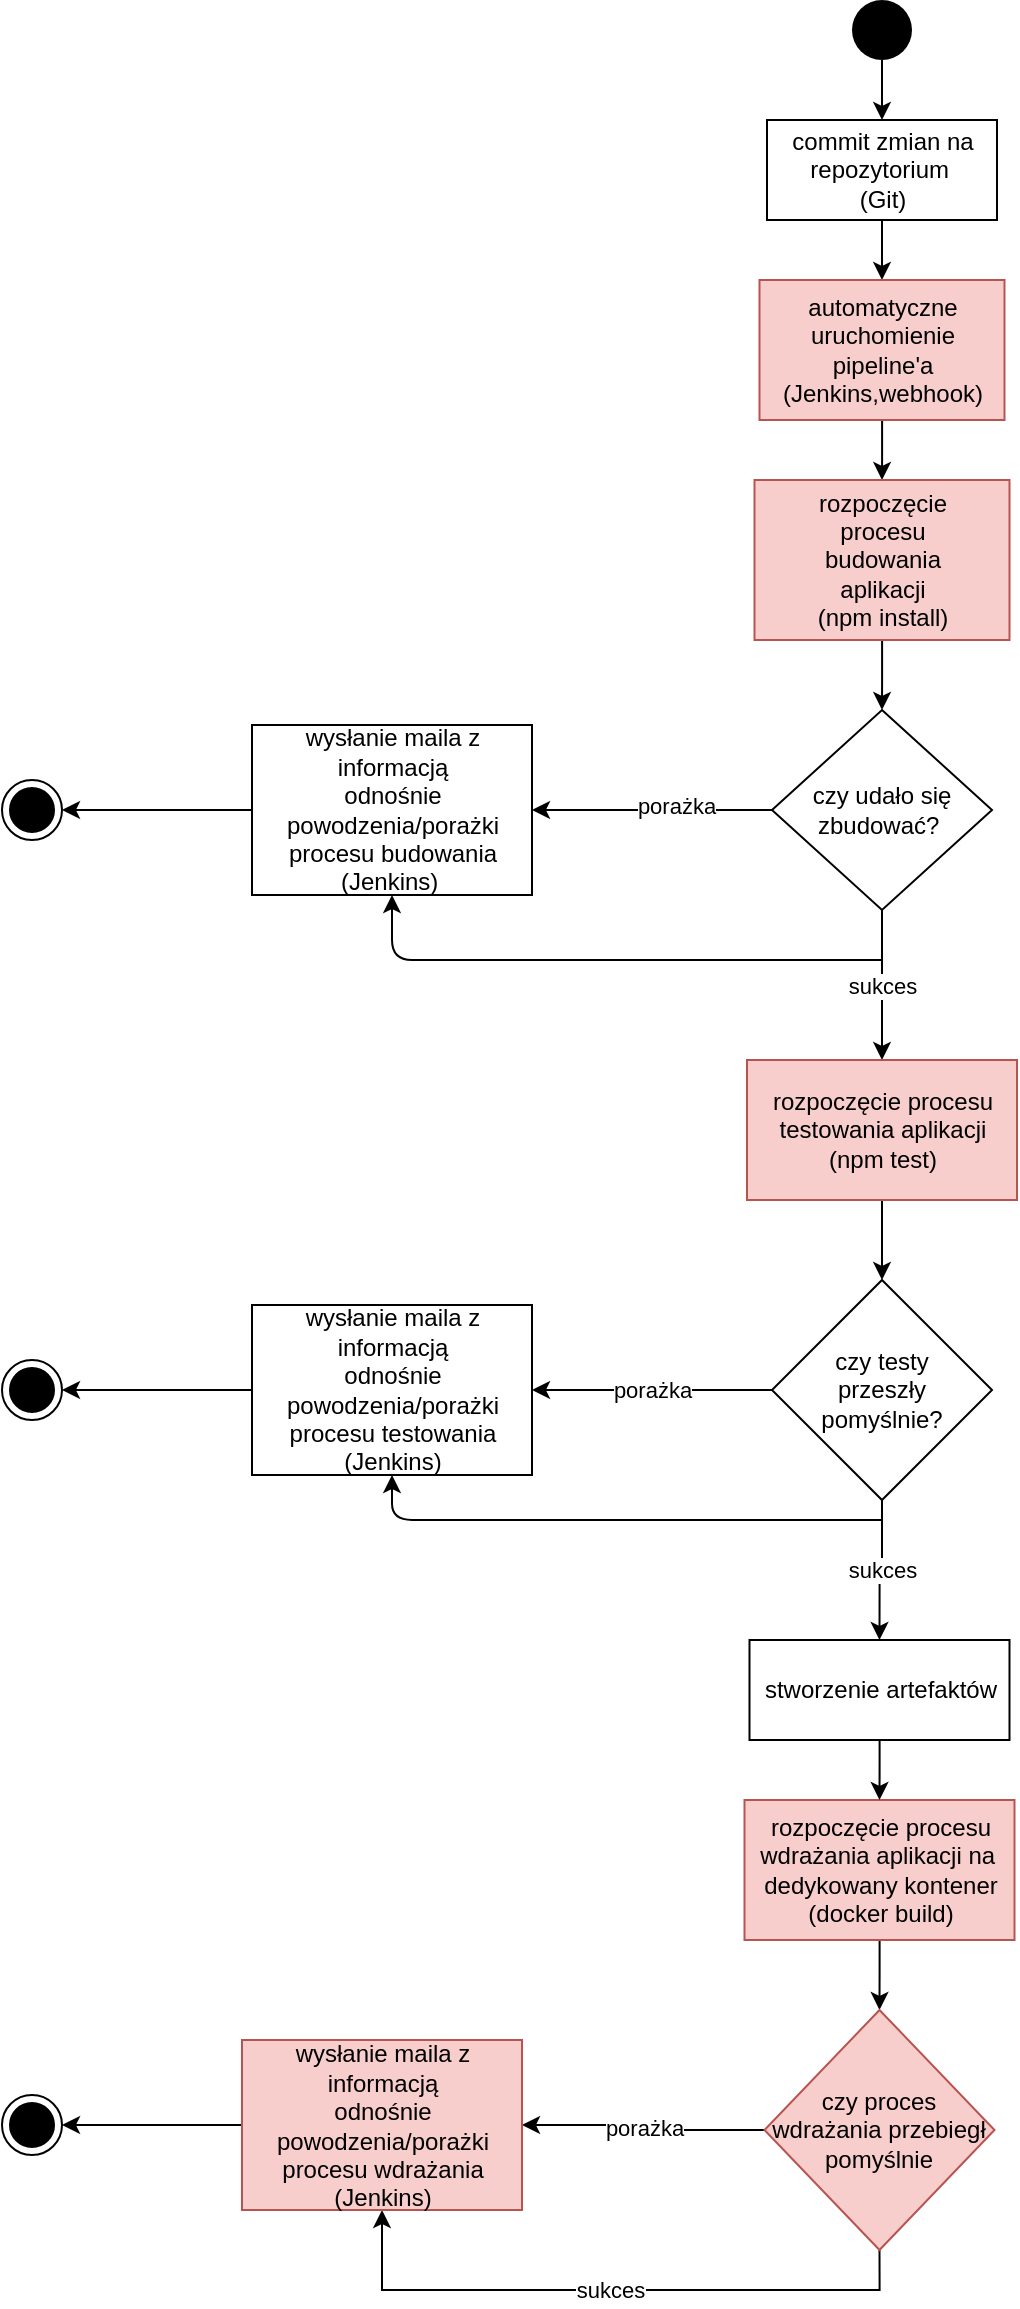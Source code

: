 <mxfile version="14.6.13" type="device"><diagram id="sjEfbyIHcKrrTcEHamUZ" name="Page-1"><mxGraphModel dx="1422" dy="772" grid="1" gridSize="10" guides="1" tooltips="1" connect="1" arrows="1" fold="1" page="1" pageScale="1" pageWidth="1169" pageHeight="827" math="0" shadow="0"><root><mxCell id="0"/><mxCell id="1" parent="0"/><mxCell id="N40CsYxSSRj3L0l9Q8gX-4" style="edgeStyle=orthogonalEdgeStyle;rounded=0;orthogonalLoop=1;jettySize=auto;html=1;entryX=0.5;entryY=0;entryDx=0;entryDy=0;" parent="1" source="N40CsYxSSRj3L0l9Q8gX-1" target="N40CsYxSSRj3L0l9Q8gX-3" edge="1"><mxGeometry relative="1" as="geometry"/></mxCell><mxCell id="N40CsYxSSRj3L0l9Q8gX-1" value="" style="ellipse;fillColor=#000000;strokeColor=none;fontColor=#33FF33;" parent="1" vertex="1"><mxGeometry x="585" y="60" width="30" height="30" as="geometry"/></mxCell><mxCell id="N40CsYxSSRj3L0l9Q8gX-6" style="edgeStyle=orthogonalEdgeStyle;rounded=0;orthogonalLoop=1;jettySize=auto;html=1;entryX=0.5;entryY=0;entryDx=0;entryDy=0;" parent="1" source="N40CsYxSSRj3L0l9Q8gX-3" target="N40CsYxSSRj3L0l9Q8gX-5" edge="1"><mxGeometry relative="1" as="geometry"/></mxCell><mxCell id="N40CsYxSSRj3L0l9Q8gX-3" value="commit zmian na&lt;br&gt;repozytorium&amp;nbsp;&lt;br&gt;(Git)" style="html=1;" parent="1" vertex="1"><mxGeometry x="542.5" y="120" width="115" height="50" as="geometry"/></mxCell><mxCell id="N40CsYxSSRj3L0l9Q8gX-9" style="edgeStyle=orthogonalEdgeStyle;rounded=0;orthogonalLoop=1;jettySize=auto;html=1;entryX=0.5;entryY=0;entryDx=0;entryDy=0;" parent="1" source="N40CsYxSSRj3L0l9Q8gX-5" target="N40CsYxSSRj3L0l9Q8gX-8" edge="1"><mxGeometry relative="1" as="geometry"/></mxCell><mxCell id="N40CsYxSSRj3L0l9Q8gX-5" value="automatyczne &lt;br&gt;uruchomienie&lt;br&gt;pipeline'a&lt;br&gt;(Jenkins,webhook)" style="html=1;fillColor=#f8cecc;strokeColor=#b85450;" parent="1" vertex="1"><mxGeometry x="538.75" y="200" width="122.5" height="70" as="geometry"/></mxCell><mxCell id="N40CsYxSSRj3L0l9Q8gX-15" style="edgeStyle=orthogonalEdgeStyle;rounded=0;orthogonalLoop=1;jettySize=auto;html=1;entryX=0.5;entryY=0;entryDx=0;entryDy=0;" parent="1" source="N40CsYxSSRj3L0l9Q8gX-8" target="N40CsYxSSRj3L0l9Q8gX-10" edge="1"><mxGeometry relative="1" as="geometry"/></mxCell><mxCell id="N40CsYxSSRj3L0l9Q8gX-8" value="rozpoczęcie &lt;br&gt;procesu &lt;br&gt;budowania&lt;br&gt;aplikacji&lt;br&gt;(npm install)" style="html=1;fillColor=#f8cecc;strokeColor=#b85450;" parent="1" vertex="1"><mxGeometry x="536.25" y="300" width="127.5" height="80" as="geometry"/></mxCell><mxCell id="N40CsYxSSRj3L0l9Q8gX-13" style="edgeStyle=orthogonalEdgeStyle;rounded=0;orthogonalLoop=1;jettySize=auto;html=1;entryX=1;entryY=0.5;entryDx=0;entryDy=0;" parent="1" source="N40CsYxSSRj3L0l9Q8gX-10" target="N40CsYxSSRj3L0l9Q8gX-12" edge="1"><mxGeometry relative="1" as="geometry"/></mxCell><mxCell id="N40CsYxSSRj3L0l9Q8gX-14" value="porażka" style="edgeLabel;html=1;align=center;verticalAlign=middle;resizable=0;points=[];" parent="N40CsYxSSRj3L0l9Q8gX-13" vertex="1" connectable="0"><mxGeometry x="-0.2" y="-2" relative="1" as="geometry"><mxPoint as="offset"/></mxGeometry></mxCell><mxCell id="N40CsYxSSRj3L0l9Q8gX-17" value="sukces" style="edgeStyle=orthogonalEdgeStyle;rounded=0;orthogonalLoop=1;jettySize=auto;html=1;entryX=0.5;entryY=0;entryDx=0;entryDy=0;" parent="1" source="N40CsYxSSRj3L0l9Q8gX-10" target="N40CsYxSSRj3L0l9Q8gX-16" edge="1"><mxGeometry relative="1" as="geometry"/></mxCell><mxCell id="N40CsYxSSRj3L0l9Q8gX-10" value="czy udało się zbudować?&amp;nbsp;" style="rhombus;whiteSpace=wrap;html=1;" parent="1" vertex="1"><mxGeometry x="545" y="415" width="110" height="100" as="geometry"/></mxCell><mxCell id="N40CsYxSSRj3L0l9Q8gX-22" style="edgeStyle=orthogonalEdgeStyle;rounded=0;orthogonalLoop=1;jettySize=auto;html=1;entryX=1;entryY=0.5;entryDx=0;entryDy=0;fontColor=#33FF33;" parent="1" source="N40CsYxSSRj3L0l9Q8gX-12" target="N40CsYxSSRj3L0l9Q8gX-19" edge="1"><mxGeometry relative="1" as="geometry"/></mxCell><mxCell id="N40CsYxSSRj3L0l9Q8gX-12" value="wysłanie maila z &lt;br&gt;informacją&lt;br&gt;odnośnie &lt;br&gt;powodzenia/porażki&lt;br&gt;procesu budowania&lt;br&gt;(Jenkins)&amp;nbsp;" style="html=1;" parent="1" vertex="1"><mxGeometry x="285" y="422.5" width="140" height="85" as="geometry"/></mxCell><mxCell id="N40CsYxSSRj3L0l9Q8gX-24" style="edgeStyle=orthogonalEdgeStyle;rounded=0;orthogonalLoop=1;jettySize=auto;html=1;entryX=0.5;entryY=0;entryDx=0;entryDy=0;fontColor=#33FF33;" parent="1" source="N40CsYxSSRj3L0l9Q8gX-16" target="N40CsYxSSRj3L0l9Q8gX-23" edge="1"><mxGeometry relative="1" as="geometry"/></mxCell><mxCell id="N40CsYxSSRj3L0l9Q8gX-16" value="rozpoczęcie procesu &lt;br&gt;testowania aplikacji&lt;br&gt;(npm test)" style="html=1;fillColor=#f8cecc;strokeColor=#b85450;" parent="1" vertex="1"><mxGeometry x="532.5" y="590" width="135" height="70" as="geometry"/></mxCell><mxCell id="N40CsYxSSRj3L0l9Q8gX-18" value="" style="endArrow=classic;html=1;entryX=0.5;entryY=1;entryDx=0;entryDy=0;" parent="1" target="N40CsYxSSRj3L0l9Q8gX-12" edge="1"><mxGeometry width="50" height="50" relative="1" as="geometry"><mxPoint x="600" y="540" as="sourcePoint"/><mxPoint x="270" y="580" as="targetPoint"/><Array as="points"><mxPoint x="355" y="540"/></Array></mxGeometry></mxCell><mxCell id="N40CsYxSSRj3L0l9Q8gX-19" value="" style="ellipse;html=1;shape=endState;fillColor=#000000;strokeColor=#000000;" parent="1" vertex="1"><mxGeometry x="160" y="450" width="30" height="30" as="geometry"/></mxCell><mxCell id="N40CsYxSSRj3L0l9Q8gX-26" value="&lt;font color=&quot;#000000&quot;&gt;porażka&lt;/font&gt;" style="edgeStyle=orthogonalEdgeStyle;rounded=0;orthogonalLoop=1;jettySize=auto;html=1;entryX=1;entryY=0.5;entryDx=0;entryDy=0;fontColor=#33FF33;" parent="1" source="N40CsYxSSRj3L0l9Q8gX-23" target="N40CsYxSSRj3L0l9Q8gX-25" edge="1"><mxGeometry relative="1" as="geometry"/></mxCell><mxCell id="N40CsYxSSRj3L0l9Q8gX-31" value="sukces" style="edgeStyle=orthogonalEdgeStyle;rounded=0;orthogonalLoop=1;jettySize=auto;html=1;entryX=0.5;entryY=0;entryDx=0;entryDy=0;fontColor=#000000;" parent="1" source="N40CsYxSSRj3L0l9Q8gX-23" target="o87Cs_vxrrJTEVf03sms-1" edge="1"><mxGeometry relative="1" as="geometry"/></mxCell><mxCell id="N40CsYxSSRj3L0l9Q8gX-23" value="&lt;font color=&quot;#000000&quot;&gt;czy testy &lt;br&gt;przeszły pomyślnie?&lt;/font&gt;" style="rhombus;whiteSpace=wrap;html=1;fontColor=#33FF33;" parent="1" vertex="1"><mxGeometry x="545" y="700" width="110" height="110" as="geometry"/></mxCell><mxCell id="N40CsYxSSRj3L0l9Q8gX-28" style="edgeStyle=orthogonalEdgeStyle;rounded=0;orthogonalLoop=1;jettySize=auto;html=1;entryX=1;entryY=0.5;entryDx=0;entryDy=0;fontColor=#33FF33;" parent="1" source="N40CsYxSSRj3L0l9Q8gX-25" target="N40CsYxSSRj3L0l9Q8gX-27" edge="1"><mxGeometry relative="1" as="geometry"/></mxCell><mxCell id="N40CsYxSSRj3L0l9Q8gX-25" value="wysłanie maila z &lt;br&gt;informacją&lt;br&gt;odnośnie &lt;br&gt;powodzenia/porażki&lt;br&gt;procesu testowania&lt;br&gt;(Jenkins)" style="html=1;" parent="1" vertex="1"><mxGeometry x="285" y="712.5" width="140" height="85" as="geometry"/></mxCell><mxCell id="N40CsYxSSRj3L0l9Q8gX-27" value="" style="ellipse;html=1;shape=endState;fillColor=#000000;strokeColor=#000000;" parent="1" vertex="1"><mxGeometry x="160" y="740" width="30" height="30" as="geometry"/></mxCell><mxCell id="N40CsYxSSRj3L0l9Q8gX-34" style="edgeStyle=orthogonalEdgeStyle;rounded=0;orthogonalLoop=1;jettySize=auto;html=1;entryX=0.5;entryY=0;entryDx=0;entryDy=0;fontColor=#000000;" parent="1" source="N40CsYxSSRj3L0l9Q8gX-30" target="N40CsYxSSRj3L0l9Q8gX-33" edge="1"><mxGeometry relative="1" as="geometry"/></mxCell><mxCell id="N40CsYxSSRj3L0l9Q8gX-30" value="rozpoczęcie procesu &lt;br&gt;wdrażania aplikacji na&amp;nbsp;&lt;br&gt;dedykowany kontener&lt;br&gt;(docker build)" style="html=1;fillColor=#f8cecc;strokeColor=#b85450;" parent="1" vertex="1"><mxGeometry x="531.25" y="960" width="135" height="70" as="geometry"/></mxCell><mxCell id="N40CsYxSSRj3L0l9Q8gX-32" value="" style="endArrow=classic;html=1;fontColor=#000000;entryX=0.5;entryY=1;entryDx=0;entryDy=0;" parent="1" target="N40CsYxSSRj3L0l9Q8gX-25" edge="1"><mxGeometry width="50" height="50" relative="1" as="geometry"><mxPoint x="600" y="820" as="sourcePoint"/><mxPoint x="330" y="930" as="targetPoint"/><Array as="points"><mxPoint x="355" y="820"/></Array></mxGeometry></mxCell><mxCell id="N40CsYxSSRj3L0l9Q8gX-36" value="porażka" style="edgeStyle=orthogonalEdgeStyle;rounded=0;orthogonalLoop=1;jettySize=auto;html=1;entryX=1;entryY=0.5;entryDx=0;entryDy=0;fontColor=#000000;" parent="1" source="N40CsYxSSRj3L0l9Q8gX-33" target="N40CsYxSSRj3L0l9Q8gX-35" edge="1"><mxGeometry relative="1" as="geometry"/></mxCell><mxCell id="N40CsYxSSRj3L0l9Q8gX-41" value="sukces" style="edgeStyle=orthogonalEdgeStyle;rounded=0;orthogonalLoop=1;jettySize=auto;html=1;entryX=0.5;entryY=1;entryDx=0;entryDy=0;fontColor=#000000;exitX=0.5;exitY=1;exitDx=0;exitDy=0;" parent="1" source="N40CsYxSSRj3L0l9Q8gX-33" target="N40CsYxSSRj3L0l9Q8gX-35" edge="1"><mxGeometry relative="1" as="geometry"><mxPoint x="600" y="1370" as="targetPoint"/></mxGeometry></mxCell><mxCell id="N40CsYxSSRj3L0l9Q8gX-33" value="czy proces wdrażania przebiegł pomyślnie" style="rhombus;whiteSpace=wrap;html=1;fillColor=#f8cecc;strokeColor=#b85450;" parent="1" vertex="1"><mxGeometry x="541.25" y="1065" width="115" height="120" as="geometry"/></mxCell><mxCell id="N40CsYxSSRj3L0l9Q8gX-38" style="edgeStyle=orthogonalEdgeStyle;rounded=0;orthogonalLoop=1;jettySize=auto;html=1;entryX=1;entryY=0.5;entryDx=0;entryDy=0;fontColor=#000000;" parent="1" source="N40CsYxSSRj3L0l9Q8gX-35" target="N40CsYxSSRj3L0l9Q8gX-37" edge="1"><mxGeometry relative="1" as="geometry"/></mxCell><mxCell id="N40CsYxSSRj3L0l9Q8gX-35" value="wysłanie maila z &lt;br&gt;informacją&lt;br&gt;odnośnie &lt;br&gt;powodzenia/porażki&lt;br&gt;procesu wdrażania&lt;br&gt;(Jenkins)" style="html=1;fillColor=#f8cecc;strokeColor=#b85450;" parent="1" vertex="1"><mxGeometry x="280" y="1080" width="140" height="85" as="geometry"/></mxCell><mxCell id="N40CsYxSSRj3L0l9Q8gX-37" value="" style="ellipse;html=1;shape=endState;fillColor=#000000;strokeColor=#000000;" parent="1" vertex="1"><mxGeometry x="160" y="1107.5" width="30" height="30" as="geometry"/></mxCell><mxCell id="o87Cs_vxrrJTEVf03sms-2" style="edgeStyle=orthogonalEdgeStyle;rounded=0;orthogonalLoop=1;jettySize=auto;html=1;entryX=0.5;entryY=0;entryDx=0;entryDy=0;" edge="1" parent="1" source="o87Cs_vxrrJTEVf03sms-1" target="N40CsYxSSRj3L0l9Q8gX-30"><mxGeometry relative="1" as="geometry"/></mxCell><mxCell id="o87Cs_vxrrJTEVf03sms-1" value="stworzenie artefaktów" style="html=1;" vertex="1" parent="1"><mxGeometry x="533.75" y="880" width="130" height="50" as="geometry"/></mxCell></root></mxGraphModel></diagram></mxfile>
